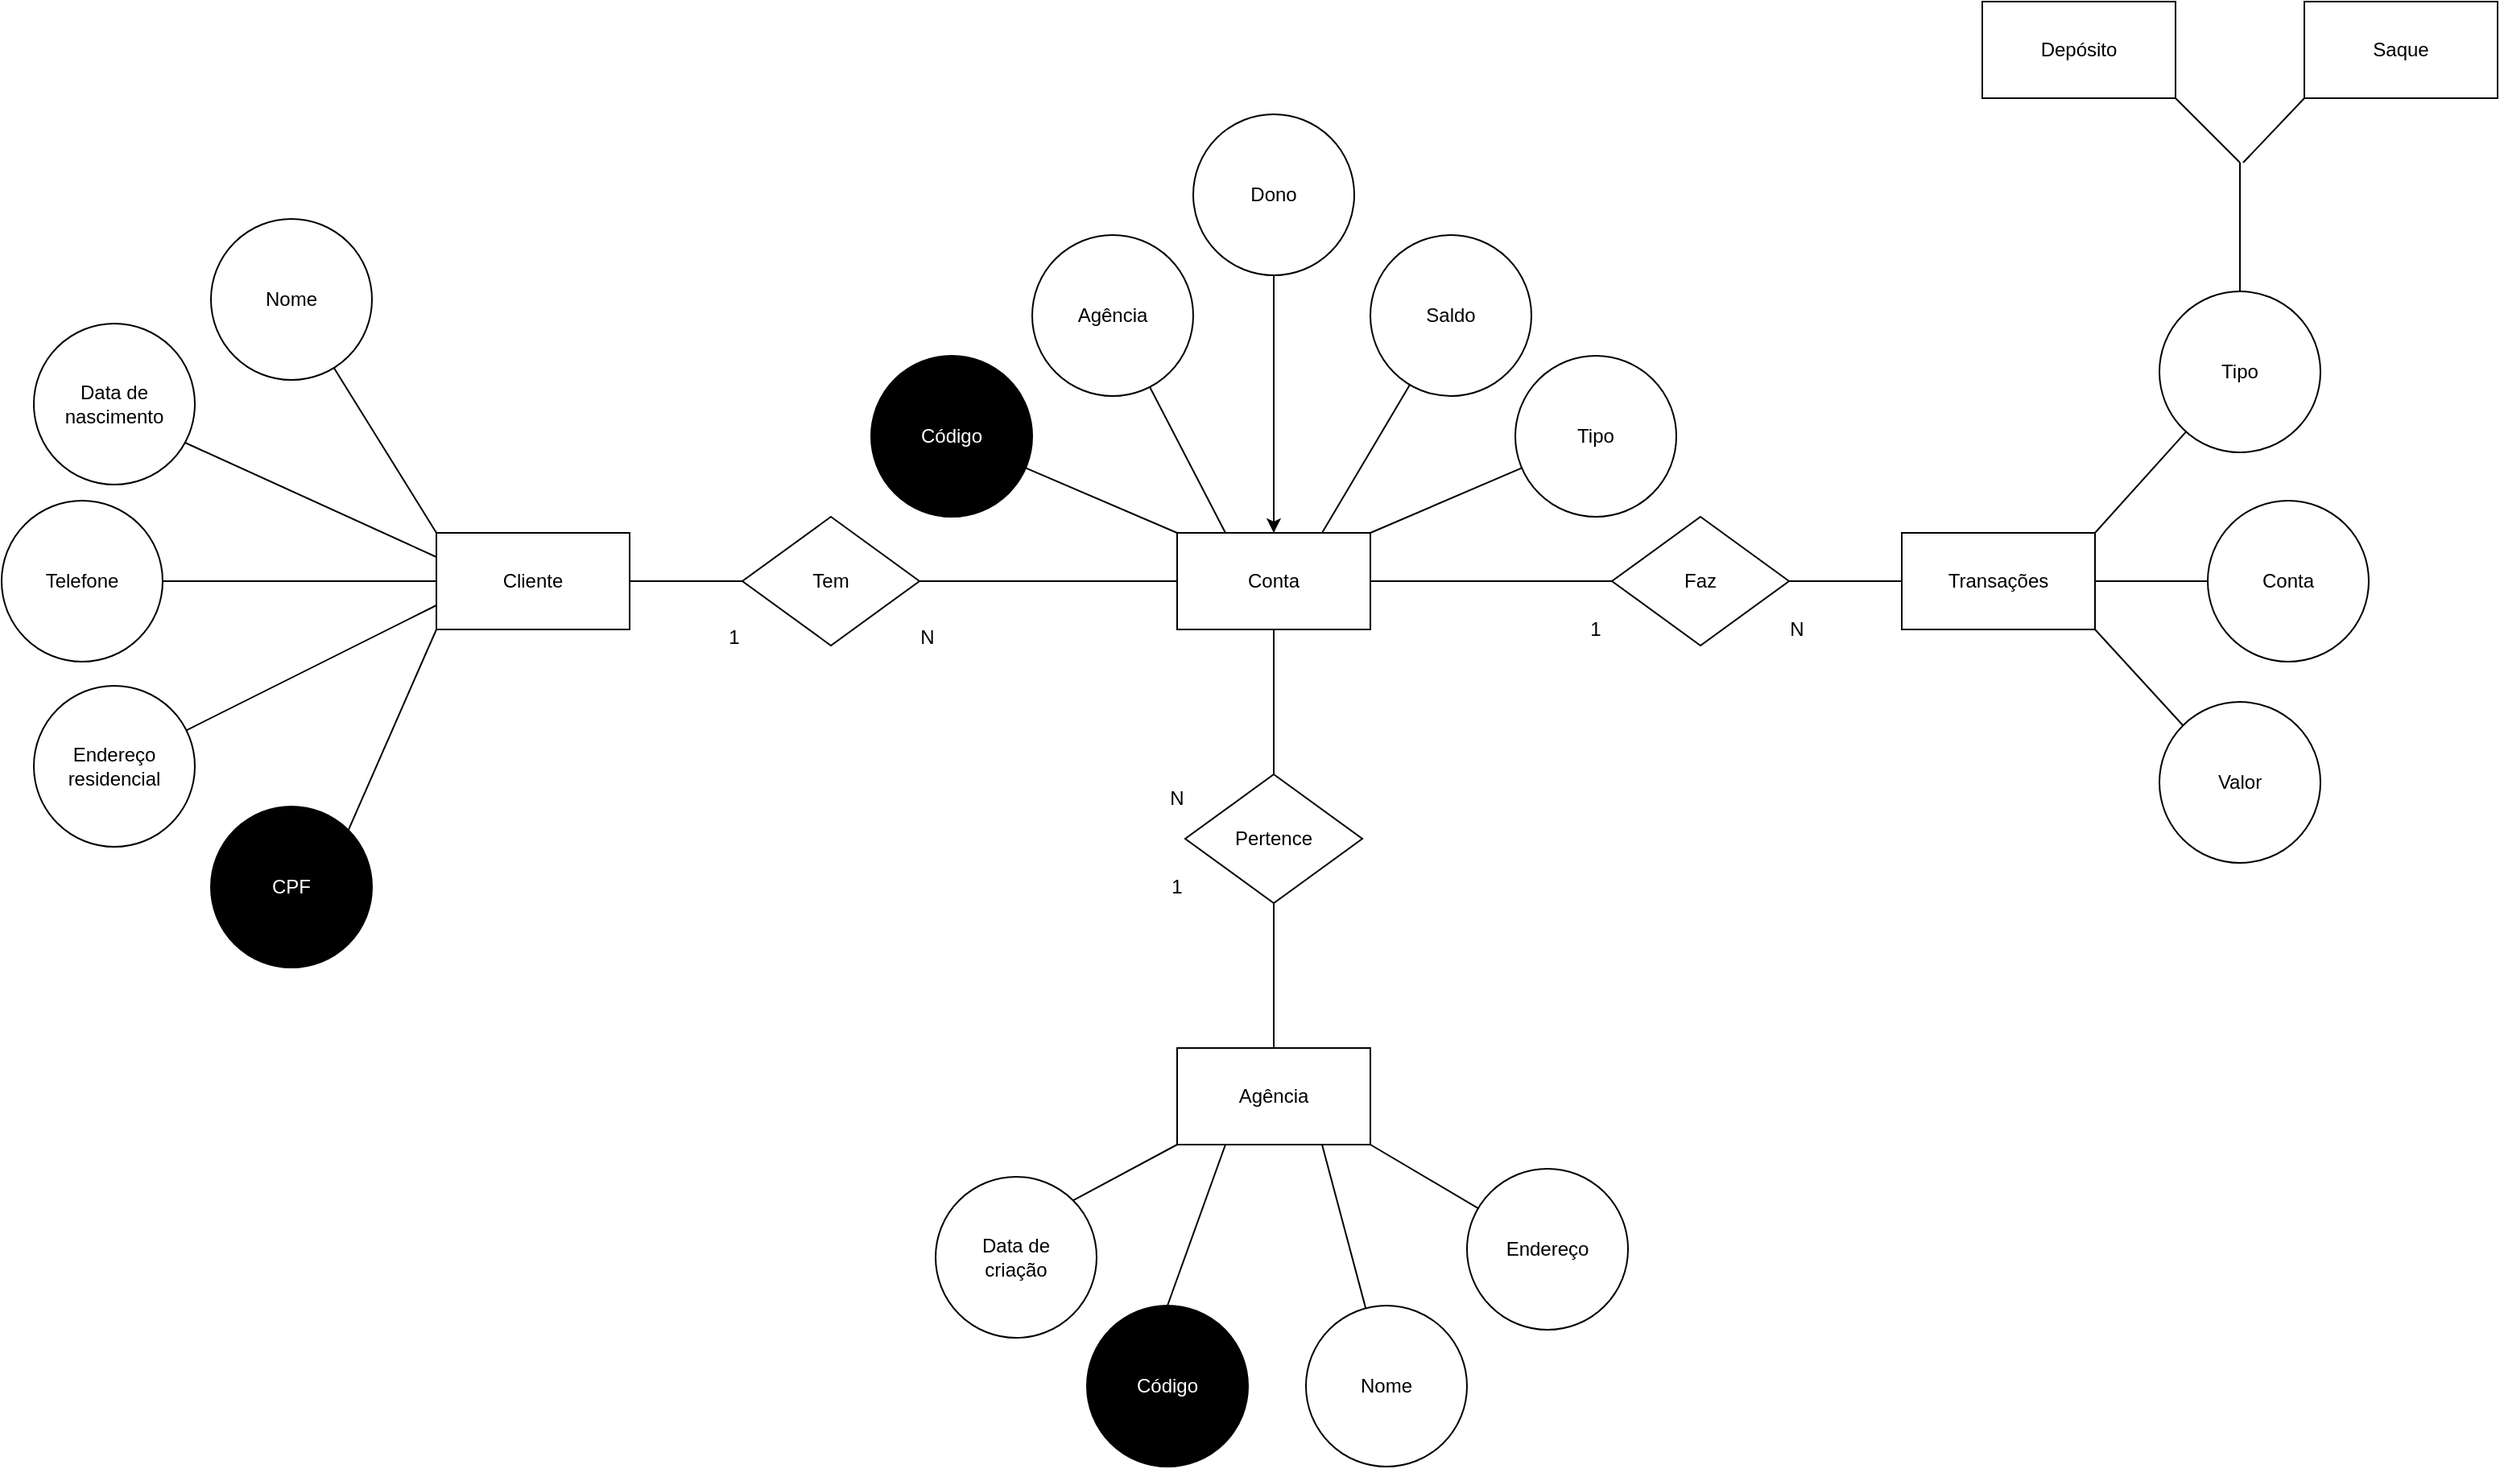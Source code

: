 <mxfile version="15.6.8" type="device"><diagram id="p64Mgmn02v_uMmG91ohL" name="Page-1"><mxGraphModel dx="2189" dy="915" grid="1" gridSize="10" guides="1" tooltips="1" connect="1" arrows="1" fold="1" page="1" pageScale="1" pageWidth="827" pageHeight="1169" math="0" shadow="0"><root><mxCell id="0"/><mxCell id="1" parent="0"/><mxCell id="xEUrOY6SFpHjzQ8_voGq-30" style="edgeStyle=orthogonalEdgeStyle;rounded=0;orthogonalLoop=1;jettySize=auto;html=1;fontColor=#000000;" edge="1" parent="1" source="xEUrOY6SFpHjzQ8_voGq-1"><mxGeometry relative="1" as="geometry"><mxPoint x="430" y="390" as="targetPoint"/></mxGeometry></mxCell><mxCell id="xEUrOY6SFpHjzQ8_voGq-1" value="" style="rounded=0;whiteSpace=wrap;html=1;flipH=1;" vertex="1" parent="1"><mxGeometry x="370" y="390" width="120" height="60" as="geometry"/></mxCell><mxCell id="xEUrOY6SFpHjzQ8_voGq-3" value="Conta" style="text;html=1;strokeColor=none;fillColor=none;align=center;verticalAlign=middle;whiteSpace=wrap;rounded=0;" vertex="1" parent="1"><mxGeometry x="400" y="405" width="60" height="30" as="geometry"/></mxCell><mxCell id="xEUrOY6SFpHjzQ8_voGq-4" value="" style="endArrow=none;html=1;rounded=0;entryX=0.5;entryY=1;entryDx=0;entryDy=0;" edge="1" parent="1" target="xEUrOY6SFpHjzQ8_voGq-5"><mxGeometry width="50" height="50" relative="1" as="geometry"><mxPoint x="430" y="380" as="sourcePoint"/><mxPoint x="430" y="250" as="targetPoint"/><Array as="points"/></mxGeometry></mxCell><mxCell id="xEUrOY6SFpHjzQ8_voGq-5" value="" style="ellipse;whiteSpace=wrap;html=1;aspect=fixed;" vertex="1" parent="1"><mxGeometry x="380" y="130" width="100" height="100" as="geometry"/></mxCell><mxCell id="xEUrOY6SFpHjzQ8_voGq-6" value="Dono" style="text;html=1;strokeColor=none;fillColor=none;align=center;verticalAlign=middle;whiteSpace=wrap;rounded=0;" vertex="1" parent="1"><mxGeometry x="400" y="165" width="60" height="30" as="geometry"/></mxCell><mxCell id="xEUrOY6SFpHjzQ8_voGq-7" value="" style="endArrow=none;html=1;rounded=0;exitX=0.25;exitY=0;exitDx=0;exitDy=0;" edge="1" parent="1" source="xEUrOY6SFpHjzQ8_voGq-1" target="xEUrOY6SFpHjzQ8_voGq-8"><mxGeometry width="50" height="50" relative="1" as="geometry"><mxPoint x="440" y="490" as="sourcePoint"/><mxPoint x="370" y="280" as="targetPoint"/></mxGeometry></mxCell><mxCell id="xEUrOY6SFpHjzQ8_voGq-10" value="" style="endArrow=none;html=1;rounded=0;exitX=0.75;exitY=0;exitDx=0;exitDy=0;" edge="1" parent="1" source="xEUrOY6SFpHjzQ8_voGq-1" target="xEUrOY6SFpHjzQ8_voGq-11"><mxGeometry width="50" height="50" relative="1" as="geometry"><mxPoint x="440" y="490" as="sourcePoint"/><mxPoint x="520" y="290" as="targetPoint"/></mxGeometry></mxCell><mxCell id="xEUrOY6SFpHjzQ8_voGq-11" value="" style="ellipse;whiteSpace=wrap;html=1;aspect=fixed;" vertex="1" parent="1"><mxGeometry x="490" y="205" width="100" height="100" as="geometry"/></mxCell><mxCell id="xEUrOY6SFpHjzQ8_voGq-12" value="Text" style="text;html=1;strokeColor=none;fillColor=none;align=center;verticalAlign=middle;whiteSpace=wrap;rounded=0;" vertex="1" parent="1"><mxGeometry x="600" y="315" width="60" height="30" as="geometry"/></mxCell><mxCell id="xEUrOY6SFpHjzQ8_voGq-13" value="Saldo" style="text;html=1;strokeColor=none;fillColor=none;align=center;verticalAlign=middle;whiteSpace=wrap;rounded=0;" vertex="1" parent="1"><mxGeometry x="510" y="240" width="60" height="30" as="geometry"/></mxCell><mxCell id="xEUrOY6SFpHjzQ8_voGq-14" value="" style="endArrow=none;html=1;rounded=0;exitX=1;exitY=0;exitDx=0;exitDy=0;" edge="1" parent="1" source="xEUrOY6SFpHjzQ8_voGq-1" target="xEUrOY6SFpHjzQ8_voGq-15"><mxGeometry width="50" height="50" relative="1" as="geometry"><mxPoint x="440" y="490" as="sourcePoint"/><mxPoint x="590" y="340" as="targetPoint"/></mxGeometry></mxCell><mxCell id="xEUrOY6SFpHjzQ8_voGq-15" value="Tipo" style="ellipse;whiteSpace=wrap;html=1;aspect=fixed;" vertex="1" parent="1"><mxGeometry x="580" y="280" width="100" height="100" as="geometry"/></mxCell><mxCell id="xEUrOY6SFpHjzQ8_voGq-16" value="" style="endArrow=none;html=1;rounded=0;exitX=0;exitY=0;exitDx=0;exitDy=0;" edge="1" parent="1" source="xEUrOY6SFpHjzQ8_voGq-1" target="xEUrOY6SFpHjzQ8_voGq-17"><mxGeometry width="50" height="50" relative="1" as="geometry"><mxPoint x="440" y="490" as="sourcePoint"/><mxPoint x="290" y="320" as="targetPoint"/></mxGeometry></mxCell><mxCell id="xEUrOY6SFpHjzQ8_voGq-17" value="" style="ellipse;whiteSpace=wrap;html=1;aspect=fixed;fillColor=#000000;" vertex="1" parent="1"><mxGeometry x="180" y="280" width="100" height="100" as="geometry"/></mxCell><mxCell id="xEUrOY6SFpHjzQ8_voGq-8" value="" style="ellipse;whiteSpace=wrap;html=1;aspect=fixed;" vertex="1" parent="1"><mxGeometry x="280" y="205" width="100" height="100" as="geometry"/></mxCell><mxCell id="xEUrOY6SFpHjzQ8_voGq-20" value="Agência" style="text;html=1;strokeColor=none;fillColor=none;align=center;verticalAlign=middle;whiteSpace=wrap;rounded=0;" vertex="1" parent="1"><mxGeometry x="300" y="240" width="60" height="30" as="geometry"/></mxCell><mxCell id="xEUrOY6SFpHjzQ8_voGq-21" value="&lt;font color=&quot;#ffffff&quot;&gt;Código&lt;/font&gt;" style="text;html=1;strokeColor=none;fillColor=#000000;align=center;verticalAlign=middle;whiteSpace=wrap;rounded=0;" vertex="1" parent="1"><mxGeometry x="200" y="315" width="60" height="30" as="geometry"/></mxCell><mxCell id="xEUrOY6SFpHjzQ8_voGq-22" value="" style="endArrow=none;html=1;rounded=0;fontColor=#FFFFFF;exitX=0;exitY=0.5;exitDx=0;exitDy=0;" edge="1" parent="1" source="xEUrOY6SFpHjzQ8_voGq-1" target="xEUrOY6SFpHjzQ8_voGq-23"><mxGeometry width="50" height="50" relative="1" as="geometry"><mxPoint x="430" y="490" as="sourcePoint"/><mxPoint x="170" y="420" as="targetPoint"/></mxGeometry></mxCell><mxCell id="xEUrOY6SFpHjzQ8_voGq-23" value="" style="rhombus;whiteSpace=wrap;html=1;fontColor=#FFFFFF;strokeColor=default;fillColor=#FFFFFF;" vertex="1" parent="1"><mxGeometry x="100" y="380" width="110" height="80" as="geometry"/></mxCell><mxCell id="xEUrOY6SFpHjzQ8_voGq-25" value="&lt;font color=&quot;#000000&quot;&gt;Tem&lt;/font&gt;" style="text;html=1;strokeColor=none;fillColor=none;align=center;verticalAlign=middle;whiteSpace=wrap;rounded=0;fontColor=#FFFFFF;" vertex="1" parent="1"><mxGeometry x="125" y="405" width="60" height="30" as="geometry"/></mxCell><mxCell id="xEUrOY6SFpHjzQ8_voGq-26" value="" style="endArrow=none;html=1;rounded=0;fontColor=#000000;exitX=0;exitY=0.5;exitDx=0;exitDy=0;" edge="1" parent="1" source="xEUrOY6SFpHjzQ8_voGq-23" target="xEUrOY6SFpHjzQ8_voGq-27"><mxGeometry width="50" height="50" relative="1" as="geometry"><mxPoint x="430" y="490" as="sourcePoint"/><mxPoint x="-30" y="420" as="targetPoint"/></mxGeometry></mxCell><mxCell id="xEUrOY6SFpHjzQ8_voGq-38" style="edgeStyle=orthogonalEdgeStyle;rounded=0;orthogonalLoop=1;jettySize=auto;html=1;exitX=0.25;exitY=0;exitDx=0;exitDy=0;fontColor=#000000;" edge="1" parent="1" source="xEUrOY6SFpHjzQ8_voGq-27"><mxGeometry relative="1" as="geometry"><mxPoint x="-60" y="390" as="targetPoint"/></mxGeometry></mxCell><mxCell id="xEUrOY6SFpHjzQ8_voGq-27" value="" style="rounded=0;whiteSpace=wrap;html=1;fontColor=#000000;strokeColor=default;fillColor=#FFFFFF;" vertex="1" parent="1"><mxGeometry x="-90" y="390" width="120" height="60" as="geometry"/></mxCell><mxCell id="xEUrOY6SFpHjzQ8_voGq-28" value="Cliente" style="text;html=1;strokeColor=none;fillColor=none;align=center;verticalAlign=middle;whiteSpace=wrap;rounded=0;fontColor=#000000;" vertex="1" parent="1"><mxGeometry x="-60" y="405" width="60" height="30" as="geometry"/></mxCell><mxCell id="xEUrOY6SFpHjzQ8_voGq-29" value="" style="endArrow=none;html=1;rounded=0;fontColor=#000000;exitX=0;exitY=0.25;exitDx=0;exitDy=0;entryX=0.94;entryY=0.74;entryDx=0;entryDy=0;entryPerimeter=0;" edge="1" parent="1" source="xEUrOY6SFpHjzQ8_voGq-27" target="xEUrOY6SFpHjzQ8_voGq-34"><mxGeometry width="50" height="50" relative="1" as="geometry"><mxPoint x="430" y="490" as="sourcePoint"/><mxPoint x="-250" y="310" as="targetPoint"/></mxGeometry></mxCell><mxCell id="xEUrOY6SFpHjzQ8_voGq-34" value="" style="ellipse;whiteSpace=wrap;html=1;aspect=fixed;fontColor=#000000;strokeColor=default;fillColor=#FFFFFF;" vertex="1" parent="1"><mxGeometry x="-340" y="260" width="100" height="100" as="geometry"/></mxCell><mxCell id="xEUrOY6SFpHjzQ8_voGq-35" value="Data de nascimento" style="text;html=1;strokeColor=none;fillColor=none;align=center;verticalAlign=middle;whiteSpace=wrap;rounded=0;fontColor=#000000;" vertex="1" parent="1"><mxGeometry x="-320" y="295" width="60" height="30" as="geometry"/></mxCell><mxCell id="xEUrOY6SFpHjzQ8_voGq-36" value="" style="endArrow=none;html=1;rounded=0;fontColor=#000000;exitX=0;exitY=0;exitDx=0;exitDy=0;" edge="1" parent="1" source="xEUrOY6SFpHjzQ8_voGq-27" target="xEUrOY6SFpHjzQ8_voGq-37"><mxGeometry width="50" height="50" relative="1" as="geometry"><mxPoint x="430" y="490" as="sourcePoint"/><mxPoint x="-150" y="230" as="targetPoint"/></mxGeometry></mxCell><mxCell id="xEUrOY6SFpHjzQ8_voGq-37" value="" style="ellipse;whiteSpace=wrap;html=1;aspect=fixed;fontColor=#000000;strokeColor=default;fillColor=#FFFFFF;" vertex="1" parent="1"><mxGeometry x="-230" y="195" width="100" height="100" as="geometry"/></mxCell><mxCell id="xEUrOY6SFpHjzQ8_voGq-42" value="Nome" style="text;html=1;strokeColor=none;fillColor=none;align=center;verticalAlign=middle;whiteSpace=wrap;rounded=0;fontColor=#000000;" vertex="1" parent="1"><mxGeometry x="-210" y="230" width="60" height="30" as="geometry"/></mxCell><mxCell id="xEUrOY6SFpHjzQ8_voGq-43" value="" style="endArrow=none;html=1;rounded=0;fontColor=#000000;exitX=0;exitY=0.5;exitDx=0;exitDy=0;" edge="1" parent="1" source="xEUrOY6SFpHjzQ8_voGq-27" target="xEUrOY6SFpHjzQ8_voGq-44"><mxGeometry width="50" height="50" relative="1" as="geometry"><mxPoint x="210" y="490" as="sourcePoint"/><mxPoint x="-230" y="420" as="targetPoint"/></mxGeometry></mxCell><mxCell id="xEUrOY6SFpHjzQ8_voGq-44" value="" style="ellipse;whiteSpace=wrap;html=1;aspect=fixed;fontColor=#000000;strokeColor=default;fillColor=#FFFFFF;" vertex="1" parent="1"><mxGeometry x="-360" y="370" width="100" height="100" as="geometry"/></mxCell><mxCell id="xEUrOY6SFpHjzQ8_voGq-45" value="Telefone" style="text;html=1;strokeColor=none;fillColor=none;align=center;verticalAlign=middle;whiteSpace=wrap;rounded=0;fontColor=#000000;" vertex="1" parent="1"><mxGeometry x="-340" y="405" width="60" height="30" as="geometry"/></mxCell><mxCell id="xEUrOY6SFpHjzQ8_voGq-46" value="" style="endArrow=none;html=1;rounded=0;fontColor=#000000;exitX=0;exitY=0.75;exitDx=0;exitDy=0;" edge="1" parent="1" source="xEUrOY6SFpHjzQ8_voGq-27" target="xEUrOY6SFpHjzQ8_voGq-47"><mxGeometry width="50" height="50" relative="1" as="geometry"><mxPoint x="210" y="490" as="sourcePoint"/><mxPoint x="-250" y="490" as="targetPoint"/></mxGeometry></mxCell><mxCell id="xEUrOY6SFpHjzQ8_voGq-47" value="" style="ellipse;whiteSpace=wrap;html=1;aspect=fixed;fontColor=#000000;strokeColor=default;fillColor=#FFFFFF;" vertex="1" parent="1"><mxGeometry x="-340" y="485" width="100" height="100" as="geometry"/></mxCell><mxCell id="xEUrOY6SFpHjzQ8_voGq-48" value="Endereço residencial" style="text;html=1;strokeColor=none;fillColor=none;align=center;verticalAlign=middle;whiteSpace=wrap;rounded=0;fontColor=#000000;" vertex="1" parent="1"><mxGeometry x="-320" y="520" width="60" height="30" as="geometry"/></mxCell><mxCell id="xEUrOY6SFpHjzQ8_voGq-49" value="" style="endArrow=none;html=1;rounded=0;fontColor=#000000;entryX=0;entryY=1;entryDx=0;entryDy=0;exitX=1;exitY=0;exitDx=0;exitDy=0;" edge="1" parent="1" source="xEUrOY6SFpHjzQ8_voGq-94" target="xEUrOY6SFpHjzQ8_voGq-27"><mxGeometry width="50" height="50" relative="1" as="geometry"><mxPoint x="-150" y="560" as="sourcePoint"/><mxPoint x="260" y="430" as="targetPoint"/></mxGeometry></mxCell><mxCell id="xEUrOY6SFpHjzQ8_voGq-50" value="N" style="text;html=1;strokeColor=none;fillColor=none;align=center;verticalAlign=middle;whiteSpace=wrap;rounded=0;fontColor=#000000;" vertex="1" parent="1"><mxGeometry x="185" y="440" width="60" height="30" as="geometry"/></mxCell><mxCell id="xEUrOY6SFpHjzQ8_voGq-51" value="1" style="text;html=1;strokeColor=none;fillColor=none;align=center;verticalAlign=middle;whiteSpace=wrap;rounded=0;fontColor=#000000;" vertex="1" parent="1"><mxGeometry x="65" y="440" width="60" height="30" as="geometry"/></mxCell><mxCell id="xEUrOY6SFpHjzQ8_voGq-52" value="" style="endArrow=none;html=1;rounded=0;fontColor=#000000;exitX=1;exitY=0.5;exitDx=0;exitDy=0;" edge="1" parent="1" source="xEUrOY6SFpHjzQ8_voGq-1" target="xEUrOY6SFpHjzQ8_voGq-53"><mxGeometry width="50" height="50" relative="1" as="geometry"><mxPoint x="210" y="480" as="sourcePoint"/><mxPoint x="680" y="420" as="targetPoint"/></mxGeometry></mxCell><mxCell id="xEUrOY6SFpHjzQ8_voGq-53" value="" style="rhombus;whiteSpace=wrap;html=1;fontColor=#000000;strokeColor=default;fillColor=#FFFFFF;" vertex="1" parent="1"><mxGeometry x="640" y="380" width="110" height="80" as="geometry"/></mxCell><mxCell id="xEUrOY6SFpHjzQ8_voGq-54" value="Faz" style="text;html=1;strokeColor=none;fillColor=none;align=center;verticalAlign=middle;whiteSpace=wrap;rounded=0;fontColor=#000000;" vertex="1" parent="1"><mxGeometry x="665" y="405" width="60" height="30" as="geometry"/></mxCell><mxCell id="xEUrOY6SFpHjzQ8_voGq-55" value="" style="endArrow=none;html=1;rounded=0;fontColor=#000000;exitX=1;exitY=0.5;exitDx=0;exitDy=0;" edge="1" parent="1" source="xEUrOY6SFpHjzQ8_voGq-53" target="xEUrOY6SFpHjzQ8_voGq-56"><mxGeometry width="50" height="50" relative="1" as="geometry"><mxPoint x="210" y="480" as="sourcePoint"/><mxPoint x="830" y="420" as="targetPoint"/></mxGeometry></mxCell><mxCell id="xEUrOY6SFpHjzQ8_voGq-56" value="" style="rounded=0;whiteSpace=wrap;html=1;fontColor=#000000;strokeColor=default;fillColor=#FFFFFF;" vertex="1" parent="1"><mxGeometry x="820" y="390" width="120" height="60" as="geometry"/></mxCell><mxCell id="xEUrOY6SFpHjzQ8_voGq-57" value="Transações" style="text;html=1;strokeColor=none;fillColor=none;align=center;verticalAlign=middle;whiteSpace=wrap;rounded=0;fontColor=#000000;" vertex="1" parent="1"><mxGeometry x="850" y="405" width="60" height="30" as="geometry"/></mxCell><mxCell id="xEUrOY6SFpHjzQ8_voGq-58" value="" style="endArrow=none;html=1;rounded=0;fontColor=#000000;exitX=1;exitY=0.5;exitDx=0;exitDy=0;" edge="1" parent="1" source="xEUrOY6SFpHjzQ8_voGq-56" target="xEUrOY6SFpHjzQ8_voGq-59"><mxGeometry width="50" height="50" relative="1" as="geometry"><mxPoint x="430" y="480" as="sourcePoint"/><mxPoint x="1050" y="420" as="targetPoint"/></mxGeometry></mxCell><mxCell id="xEUrOY6SFpHjzQ8_voGq-59" value="" style="ellipse;whiteSpace=wrap;html=1;aspect=fixed;fontColor=#000000;strokeColor=default;fillColor=#FFFFFF;" vertex="1" parent="1"><mxGeometry x="1010" y="370" width="100" height="100" as="geometry"/></mxCell><mxCell id="xEUrOY6SFpHjzQ8_voGq-60" value="Conta" style="text;html=1;strokeColor=none;fillColor=none;align=center;verticalAlign=middle;whiteSpace=wrap;rounded=0;fontColor=#000000;" vertex="1" parent="1"><mxGeometry x="1030" y="405" width="60" height="30" as="geometry"/></mxCell><mxCell id="xEUrOY6SFpHjzQ8_voGq-61" value="" style="endArrow=none;html=1;rounded=0;fontColor=#000000;exitX=1;exitY=0;exitDx=0;exitDy=0;" edge="1" parent="1" source="xEUrOY6SFpHjzQ8_voGq-56" target="xEUrOY6SFpHjzQ8_voGq-62"><mxGeometry width="50" height="50" relative="1" as="geometry"><mxPoint x="430" y="480" as="sourcePoint"/><mxPoint x="1020" y="290" as="targetPoint"/></mxGeometry></mxCell><mxCell id="xEUrOY6SFpHjzQ8_voGq-62" value="" style="ellipse;whiteSpace=wrap;html=1;aspect=fixed;fontColor=#000000;strokeColor=default;fillColor=#FFFFFF;" vertex="1" parent="1"><mxGeometry x="980" y="240" width="100" height="100" as="geometry"/></mxCell><mxCell id="xEUrOY6SFpHjzQ8_voGq-63" value="Tipo" style="text;html=1;strokeColor=none;fillColor=none;align=center;verticalAlign=middle;whiteSpace=wrap;rounded=0;fontColor=#000000;" vertex="1" parent="1"><mxGeometry x="1000" y="275" width="60" height="30" as="geometry"/></mxCell><mxCell id="xEUrOY6SFpHjzQ8_voGq-64" value="" style="endArrow=none;html=1;rounded=0;fontColor=#000000;entryX=1;entryY=1;entryDx=0;entryDy=0;exitX=0;exitY=0;exitDx=0;exitDy=0;" edge="1" parent="1" source="xEUrOY6SFpHjzQ8_voGq-65" target="xEUrOY6SFpHjzQ8_voGq-56"><mxGeometry width="50" height="50" relative="1" as="geometry"><mxPoint x="1000" y="510" as="sourcePoint"/><mxPoint x="480" y="430" as="targetPoint"/></mxGeometry></mxCell><mxCell id="xEUrOY6SFpHjzQ8_voGq-65" value="" style="ellipse;whiteSpace=wrap;html=1;aspect=fixed;fontColor=#000000;strokeColor=default;fillColor=#FFFFFF;" vertex="1" parent="1"><mxGeometry x="980" y="495" width="100" height="100" as="geometry"/></mxCell><mxCell id="xEUrOY6SFpHjzQ8_voGq-66" value="Valor" style="text;html=1;strokeColor=none;fillColor=none;align=center;verticalAlign=middle;whiteSpace=wrap;rounded=0;fontColor=#000000;" vertex="1" parent="1"><mxGeometry x="1000" y="530" width="60" height="30" as="geometry"/></mxCell><mxCell id="xEUrOY6SFpHjzQ8_voGq-67" value="" style="endArrow=none;html=1;rounded=0;fontColor=#000000;exitX=0.5;exitY=0;exitDx=0;exitDy=0;" edge="1" parent="1" source="xEUrOY6SFpHjzQ8_voGq-62"><mxGeometry width="50" height="50" relative="1" as="geometry"><mxPoint x="420" y="580" as="sourcePoint"/><mxPoint x="1030" y="160" as="targetPoint"/></mxGeometry></mxCell><mxCell id="xEUrOY6SFpHjzQ8_voGq-68" value="" style="endArrow=none;html=1;rounded=0;fontColor=#000000;entryX=1;entryY=1;entryDx=0;entryDy=0;" edge="1" parent="1" target="xEUrOY6SFpHjzQ8_voGq-70"><mxGeometry width="50" height="50" relative="1" as="geometry"><mxPoint x="1030" y="160" as="sourcePoint"/><mxPoint x="998.284" y="128.284" as="targetPoint"/></mxGeometry></mxCell><mxCell id="xEUrOY6SFpHjzQ8_voGq-70" value="" style="rounded=0;whiteSpace=wrap;html=1;fontColor=#000000;strokeColor=default;fillColor=#FFFFFF;" vertex="1" parent="1"><mxGeometry x="870" y="60" width="120" height="60" as="geometry"/></mxCell><mxCell id="xEUrOY6SFpHjzQ8_voGq-71" value="Depósito" style="text;html=1;strokeColor=none;fillColor=none;align=center;verticalAlign=middle;whiteSpace=wrap;rounded=0;fontColor=#000000;" vertex="1" parent="1"><mxGeometry x="900" y="75" width="60" height="30" as="geometry"/></mxCell><mxCell id="xEUrOY6SFpHjzQ8_voGq-72" value="" style="endArrow=none;html=1;rounded=0;fontColor=#000000;entryX=0;entryY=1;entryDx=0;entryDy=0;" edge="1" parent="1" target="xEUrOY6SFpHjzQ8_voGq-73"><mxGeometry width="50" height="50" relative="1" as="geometry"><mxPoint x="1032" y="160" as="sourcePoint"/><mxPoint x="1070" y="120" as="targetPoint"/></mxGeometry></mxCell><mxCell id="xEUrOY6SFpHjzQ8_voGq-73" value="" style="rounded=0;whiteSpace=wrap;html=1;fontColor=#000000;strokeColor=default;fillColor=#FFFFFF;" vertex="1" parent="1"><mxGeometry x="1070" y="60" width="120" height="60" as="geometry"/></mxCell><mxCell id="xEUrOY6SFpHjzQ8_voGq-74" value="Saque" style="text;html=1;strokeColor=none;fillColor=none;align=center;verticalAlign=middle;whiteSpace=wrap;rounded=0;fontColor=#000000;" vertex="1" parent="1"><mxGeometry x="1100" y="75" width="60" height="30" as="geometry"/></mxCell><mxCell id="xEUrOY6SFpHjzQ8_voGq-75" value="" style="endArrow=none;html=1;rounded=0;fontColor=#000000;entryX=0.5;entryY=1;entryDx=0;entryDy=0;exitX=0.5;exitY=0;exitDx=0;exitDy=0;" edge="1" parent="1" source="xEUrOY6SFpHjzQ8_voGq-99" target="xEUrOY6SFpHjzQ8_voGq-1"><mxGeometry width="50" height="50" relative="1" as="geometry"><mxPoint x="430" y="510" as="sourcePoint"/><mxPoint x="420" y="500" as="targetPoint"/></mxGeometry></mxCell><mxCell id="xEUrOY6SFpHjzQ8_voGq-78" value="" style="rounded=0;whiteSpace=wrap;html=1;fontColor=#000000;strokeColor=default;fillColor=#FFFFFF;" vertex="1" parent="1"><mxGeometry x="370" y="710" width="120" height="60" as="geometry"/></mxCell><mxCell id="xEUrOY6SFpHjzQ8_voGq-79" value="Agência" style="text;html=1;strokeColor=none;fillColor=none;align=center;verticalAlign=middle;whiteSpace=wrap;rounded=0;fontColor=#000000;" vertex="1" parent="1"><mxGeometry x="400" y="725" width="60" height="30" as="geometry"/></mxCell><mxCell id="xEUrOY6SFpHjzQ8_voGq-80" value="" style="endArrow=none;html=1;rounded=0;fontColor=#000000;exitX=1;exitY=1;exitDx=0;exitDy=0;" edge="1" parent="1" source="xEUrOY6SFpHjzQ8_voGq-78" target="xEUrOY6SFpHjzQ8_voGq-81"><mxGeometry width="50" height="50" relative="1" as="geometry"><mxPoint x="640" y="540" as="sourcePoint"/><mxPoint x="540" y="730" as="targetPoint"/></mxGeometry></mxCell><mxCell id="xEUrOY6SFpHjzQ8_voGq-81" value="" style="ellipse;whiteSpace=wrap;html=1;aspect=fixed;fontColor=#000000;strokeColor=default;fillColor=#FFFFFF;" vertex="1" parent="1"><mxGeometry x="550" y="785" width="100" height="100" as="geometry"/></mxCell><mxCell id="xEUrOY6SFpHjzQ8_voGq-82" value="Endereço" style="text;html=1;strokeColor=none;fillColor=none;align=center;verticalAlign=middle;whiteSpace=wrap;rounded=0;fontColor=#000000;" vertex="1" parent="1"><mxGeometry x="570" y="820" width="60" height="30" as="geometry"/></mxCell><mxCell id="xEUrOY6SFpHjzQ8_voGq-83" value="" style="endArrow=none;html=1;rounded=0;fontColor=#000000;exitX=0.75;exitY=1;exitDx=0;exitDy=0;" edge="1" parent="1" source="xEUrOY6SFpHjzQ8_voGq-78" target="xEUrOY6SFpHjzQ8_voGq-84"><mxGeometry width="50" height="50" relative="1" as="geometry"><mxPoint x="640" y="540" as="sourcePoint"/><mxPoint x="460" y="770" as="targetPoint"/></mxGeometry></mxCell><mxCell id="xEUrOY6SFpHjzQ8_voGq-84" value="" style="ellipse;whiteSpace=wrap;html=1;aspect=fixed;fontColor=#000000;strokeColor=default;fillColor=#FFFFFF;" vertex="1" parent="1"><mxGeometry x="450" y="870" width="100" height="100" as="geometry"/></mxCell><mxCell id="xEUrOY6SFpHjzQ8_voGq-85" value="Nome" style="text;html=1;strokeColor=none;fillColor=none;align=center;verticalAlign=middle;whiteSpace=wrap;rounded=0;fontColor=#000000;" vertex="1" parent="1"><mxGeometry x="470" y="905" width="60" height="30" as="geometry"/></mxCell><mxCell id="xEUrOY6SFpHjzQ8_voGq-86" value="" style="endArrow=none;html=1;rounded=0;fontColor=#000000;exitX=0.25;exitY=1;exitDx=0;exitDy=0;entryX=0.5;entryY=0;entryDx=0;entryDy=0;" edge="1" parent="1" source="xEUrOY6SFpHjzQ8_voGq-78" target="xEUrOY6SFpHjzQ8_voGq-91"><mxGeometry width="50" height="50" relative="1" as="geometry"><mxPoint x="640" y="540" as="sourcePoint"/><mxPoint x="377.798" y="800.612" as="targetPoint"/></mxGeometry></mxCell><mxCell id="xEUrOY6SFpHjzQ8_voGq-88" value="" style="endArrow=none;html=1;rounded=0;fontColor=#000000;exitX=0;exitY=1;exitDx=0;exitDy=0;entryX=0;entryY=0;entryDx=0;entryDy=0;" edge="1" parent="1" source="xEUrOY6SFpHjzQ8_voGq-78" target="xEUrOY6SFpHjzQ8_voGq-89"><mxGeometry width="50" height="50" relative="1" as="geometry"><mxPoint x="640" y="540" as="sourcePoint"/><mxPoint x="320" y="730" as="targetPoint"/></mxGeometry></mxCell><mxCell id="xEUrOY6SFpHjzQ8_voGq-89" value="" style="ellipse;whiteSpace=wrap;html=1;aspect=fixed;fontColor=#000000;strokeColor=default;fillColor=#FFFFFF;direction=south;" vertex="1" parent="1"><mxGeometry x="220" y="790" width="100" height="100" as="geometry"/></mxCell><mxCell id="xEUrOY6SFpHjzQ8_voGq-90" value="Data de criação" style="text;html=1;strokeColor=none;fillColor=none;align=center;verticalAlign=middle;whiteSpace=wrap;rounded=0;fontColor=#000000;" vertex="1" parent="1"><mxGeometry x="240" y="825" width="60" height="30" as="geometry"/></mxCell><mxCell id="xEUrOY6SFpHjzQ8_voGq-91" value="" style="ellipse;whiteSpace=wrap;html=1;aspect=fixed;fillColor=#000000;" vertex="1" parent="1"><mxGeometry x="314" y="870" width="100" height="100" as="geometry"/></mxCell><mxCell id="xEUrOY6SFpHjzQ8_voGq-92" value="&lt;font color=&quot;#ffffff&quot;&gt;Código&lt;/font&gt;" style="text;html=1;strokeColor=none;fillColor=#000000;align=center;verticalAlign=middle;whiteSpace=wrap;rounded=0;" vertex="1" parent="1"><mxGeometry x="200" y="315" width="60" height="30" as="geometry"/></mxCell><mxCell id="xEUrOY6SFpHjzQ8_voGq-93" value="&lt;font color=&quot;#ffffff&quot;&gt;Código&lt;/font&gt;" style="text;html=1;strokeColor=none;fillColor=#000000;align=center;verticalAlign=middle;whiteSpace=wrap;rounded=0;" vertex="1" parent="1"><mxGeometry x="334" y="905" width="60" height="30" as="geometry"/></mxCell><mxCell id="xEUrOY6SFpHjzQ8_voGq-94" value="" style="ellipse;whiteSpace=wrap;html=1;aspect=fixed;fillColor=#000000;" vertex="1" parent="1"><mxGeometry x="-230" y="560" width="100" height="100" as="geometry"/></mxCell><mxCell id="xEUrOY6SFpHjzQ8_voGq-95" value="&lt;font color=&quot;#ffffff&quot;&gt;CPF&lt;/font&gt;" style="text;html=1;strokeColor=none;fillColor=#000000;align=center;verticalAlign=middle;whiteSpace=wrap;rounded=0;" vertex="1" parent="1"><mxGeometry x="-210" y="595" width="60" height="30" as="geometry"/></mxCell><mxCell id="xEUrOY6SFpHjzQ8_voGq-96" value="1" style="text;html=1;strokeColor=none;fillColor=none;align=center;verticalAlign=middle;whiteSpace=wrap;rounded=0;fontColor=#000000;" vertex="1" parent="1"><mxGeometry x="600" y="435" width="60" height="30" as="geometry"/></mxCell><mxCell id="xEUrOY6SFpHjzQ8_voGq-97" value="N" style="text;html=1;strokeColor=none;fillColor=none;align=center;verticalAlign=middle;whiteSpace=wrap;rounded=0;fontColor=#000000;" vertex="1" parent="1"><mxGeometry x="725" y="435" width="60" height="30" as="geometry"/></mxCell><mxCell id="xEUrOY6SFpHjzQ8_voGq-99" value="" style="rhombus;whiteSpace=wrap;html=1;fontColor=#000000;strokeColor=default;fillColor=#FFFFFF;" vertex="1" parent="1"><mxGeometry x="375" y="540" width="110" height="80" as="geometry"/></mxCell><mxCell id="xEUrOY6SFpHjzQ8_voGq-101" value="Pertence" style="text;html=1;strokeColor=none;fillColor=none;align=center;verticalAlign=middle;whiteSpace=wrap;rounded=0;fontColor=#000000;" vertex="1" parent="1"><mxGeometry x="400" y="565" width="60" height="30" as="geometry"/></mxCell><mxCell id="xEUrOY6SFpHjzQ8_voGq-102" value="" style="endArrow=none;html=1;rounded=0;fontColor=#000000;exitX=0.5;exitY=1;exitDx=0;exitDy=0;entryX=0.5;entryY=0;entryDx=0;entryDy=0;" edge="1" parent="1" source="xEUrOY6SFpHjzQ8_voGq-99" target="xEUrOY6SFpHjzQ8_voGq-78"><mxGeometry width="50" height="50" relative="1" as="geometry"><mxPoint x="450" y="530" as="sourcePoint"/><mxPoint x="500" y="480" as="targetPoint"/></mxGeometry></mxCell><mxCell id="xEUrOY6SFpHjzQ8_voGq-106" value="N" style="text;html=1;strokeColor=none;fillColor=none;align=center;verticalAlign=middle;whiteSpace=wrap;rounded=0;fontColor=#000000;" vertex="1" parent="1"><mxGeometry x="340" y="540" width="60" height="30" as="geometry"/></mxCell><mxCell id="xEUrOY6SFpHjzQ8_voGq-107" value="1" style="text;html=1;strokeColor=none;fillColor=none;align=center;verticalAlign=middle;whiteSpace=wrap;rounded=0;fontColor=#000000;" vertex="1" parent="1"><mxGeometry x="340" y="595" width="60" height="30" as="geometry"/></mxCell></root></mxGraphModel></diagram></mxfile>